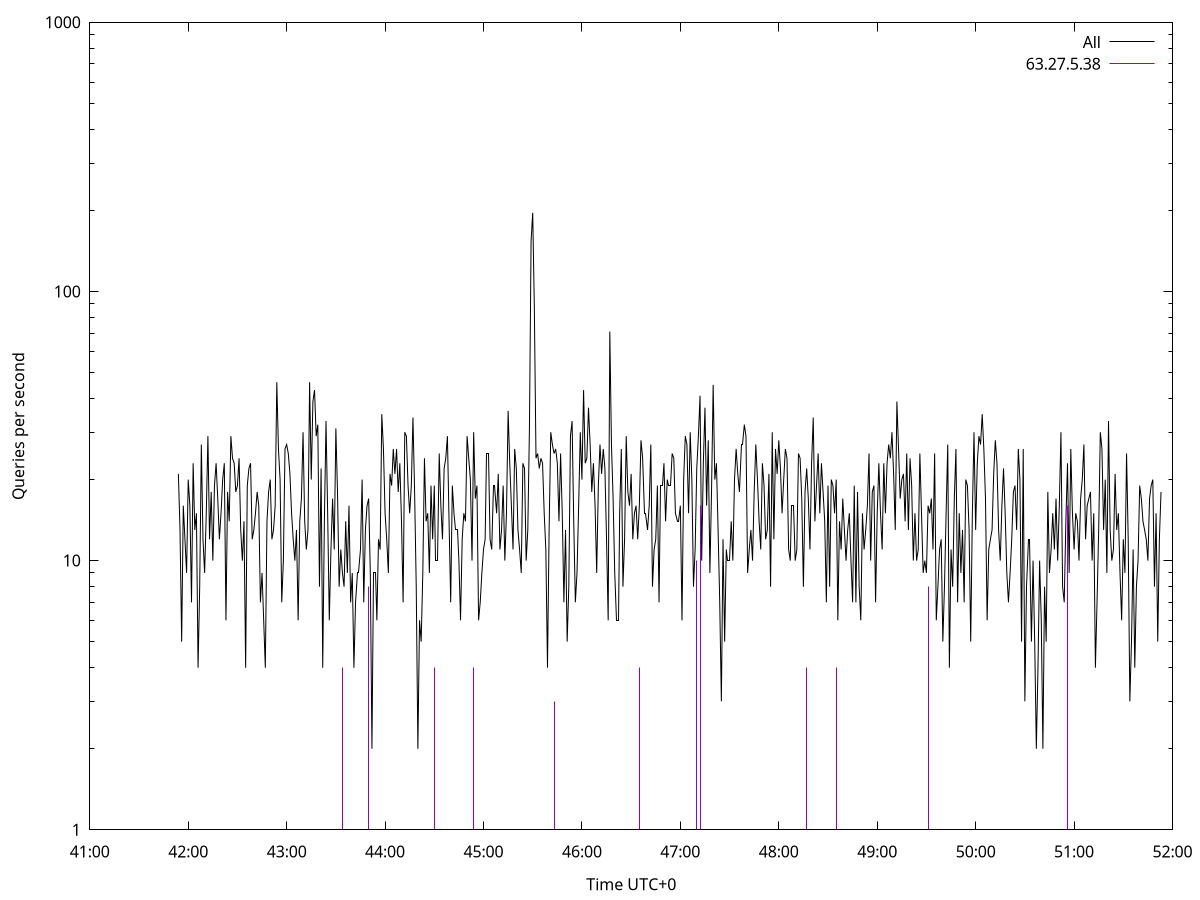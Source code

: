 set terminal pngcairo size 1024,768
set output 'Sun Jan  7 01:41:54 2024.png'
set ylabel 'Queries per second'
set xlabel 'Time UTC+0'
set xdata time
set timefmt "%s"
set log y
plot \
'-' using 1:2 linecolor 0 linetype 2 with lines title 'All', \
'-' using 1:2 linecolor 1 linetype 3 with impulses title "63.27.5.38"
1704566514 21
1704566515 13
1704566516 5
1704566517 16
1704566518 12
1704566519 9
1704566520 20
1704566521 16
1704566522 7
1704566523 23
1704566524 13
1704566525 15
1704566526 4
1704566527 8
1704566528 27
1704566529 12
1704566530 9
1704566531 15
1704566532 29
1704566533 12
1704566534 18
1704566535 10
1704566536 19
1704566537 23
1704566538 17
1704566539 12
1704566540 15
1704566541 20
1704566542 23
1704566543 6
1704566544 18
1704566545 14
1704566546 29
1704566547 24
1704566548 23
1704566549 18
1704566550 19
1704566551 24
1704566552 13
1704566553 10
1704566554 14
1704566555 4
1704566556 19
1704566557 22
1704566558 23
1704566559 12
1704566560 13
1704566561 15
1704566562 18
1704566563 16
1704566564 7
1704566565 9
1704566566 6
1704566567 4
1704566568 14
1704566569 18
1704566570 20
1704566571 12
1704566572 13
1704566573 16
1704566574 46
1704566575 26
1704566576 20
1704566577 7
1704566578 10
1704566579 26
1704566580 27
1704566581 25
1704566582 21
1704566583 15
1704566584 12
1704566585 10
1704566586 13
1704566587 6
1704566588 14
1704566589 17
1704566590 30
1704566591 14
1704566592 11
1704566593 13
1704566594 46
1704566595 20
1704566596 39
1704566597 43
1704566598 29
1704566599 32
1704566600 8
1704566601 22
1704566602 4
1704566603 14
1704566604 33
1704566605 15
1704566606 6
1704566607 11
1704566608 17
1704566609 11
1704566610 31
1704566611 18
1704566612 8
1704566613 11
1704566614 9
1704566615 8
1704566616 14
1704566617 9
1704566618 16
1704566619 7
1704566620 9
1704566621 4
1704566622 7
1704566623 9
1704566624 9
1704566625 11
1704566626 20
1704566627 7
1704566628 13
1704566629 16
1704566630 17
1704566631 9
1704566632 2
1704566633 9
1704566634 9
1704566635 6
1704566636 12
1704566637 11
1704566638 35
1704566639 26
1704566640 15
1704566641 12
1704566642 9
1704566643 21
1704566644 19
1704566645 26
1704566646 21
1704566647 26
1704566648 18
1704566649 23
1704566650 14
1704566651 7
1704566652 30
1704566653 29
1704566654 19
1704566655 15
1704566656 19
1704566657 34
1704566658 18
1704566659 8
1704566660 2
1704566661 6
1704566662 5
1704566663 9
1704566664 24
1704566665 14
1704566666 15
1704566667 9
1704566668 19
1704566669 12
1704566670 19
1704566671 10
1704566672 10
1704566673 25
1704566674 16
1704566675 12
1704566676 22
1704566677 24
1704566678 29
1704566679 14
1704566680 7
1704566681 19
1704566682 15
1704566683 13
1704566684 13
1704566685 10
1704566686 6
1704566687 12
1704566688 15
1704566689 14
1704566690 29
1704566691 24
1704566692 20
1704566693 10
1704566694 30
1704566695 17
1704566696 19
1704566697 6
1704566698 7
1704566699 9
1704566700 11
1704566701 12
1704566702 25
1704566703 25
1704566704 12
1704566705 11
1704566706 19
1704566707 19
1704566708 15
1704566709 21
1704566710 11
1704566711 13
1704566712 19
1704566713 10
1704566714 15
1704566715 36
1704566716 23
1704566717 16
1704566718 11
1704566719 26
1704566720 22
1704566721 13
1704566722 11
1704566723 9
1704566724 23
1704566725 22
1704566726 10
1704566727 13
1704566728 31
1704566729 154
1704566730 196
1704566731 86
1704566732 24
1704566733 25
1704566734 22
1704566735 24
1704566736 23
1704566737 15
1704566738 11
1704566739 4
1704566740 13
1704566741 30
1704566742 27
1704566743 25
1704566744 26
1704566745 23
1704566746 14
1704566747 25
1704566748 15
1704566749 7
1704566750 13
1704566751 5
1704566752 8
1704566753 29
1704566754 33
1704566755 14
1704566756 7
1704566757 9
1704566758 16
1704566759 30
1704566760 20
1704566761 43
1704566762 23
1704566763 24
1704566764 37
1704566765 27
1704566766 18
1704566767 23
1704566768 16
1704566769 9
1704566770 19
1704566771 27
1704566772 21
1704566773 26
1704566774 22
1704566775 12
1704566776 6
1704566777 71
1704566778 27
1704566779 17
1704566780 9
1704566781 6
1704566782 6
1704566783 15
1704566784 26
1704566785 8
1704566786 12
1704566787 29
1704566788 18
1704566789 16
1704566790 21
1704566791 12
1704566792 15
1704566793 16
1704566794 12
1704566795 16
1704566796 28
1704566797 24
1704566798 15
1704566799 15
1704566800 13
1704566801 16
1704566802 27
1704566803 8
1704566804 11
1704566805 12
1704566806 19
1704566807 7
1704566808 19
1704566809 19
1704566810 23
1704566811 14
1704566812 20
1704566813 19
1704566814 19
1704566815 25
1704566816 24
1704566817 15
1704566818 14
1704566819 14
1704566820 16
1704566821 6
1704566822 20
1704566823 29
1704566824 27
1704566825 15
1704566826 30
1704566827 20
1704566828 8
1704566829 11
1704566830 22
1704566831 29
1704566832 41
1704566833 10
1704566834 23
1704566835 37
1704566836 16
1704566837 28
1704566838 9
1704566839 18
1704566840 45
1704566841 20
1704566842 23
1704566843 13
1704566844 7
1704566845 3
1704566846 12
1704566847 5
1704566848 11
1704566849 10
1704566850 10
1704566851 14
1704566852 10
1704566853 20
1704566854 26
1704566855 21
1704566856 18
1704566857 27
1704566858 27
1704566859 32
1704566860 29
1704566861 9
1704566862 11
1704566863 13
1704566864 10
1704566865 18
1704566866 27
1704566867 20
1704566868 14
1704566869 11
1704566870 23
1704566871 19
1704566872 12
1704566873 13
1704566874 21
1704566875 8
1704566876 30
1704566877 12
1704566878 26
1704566879 21
1704566880 28
1704566881 22
1704566882 15
1704566883 20
1704566884 26
1704566885 24
1704566886 11
1704566887 10
1704566888 16
1704566889 16
1704566890 10
1704566891 11
1704566892 25
1704566893 24
1704566894 17
1704566895 8
1704566896 18
1704566897 22
1704566898 17
1704566899 11
1704566900 23
1704566901 34
1704566902 14
1704566903 19
1704566904 25
1704566905 15
1704566906 23
1704566907 18
1704566908 14
1704566909 7
1704566910 19
1704566911 8
1704566912 20
1704566913 19
1704566914 15
1704566915 20
1704566916 6
1704566917 14
1704566918 11
1704566919 17
1704566920 13
1704566921 10
1704566922 13
1704566923 15
1704566924 10
1704566925 7
1704566926 19
1704566927 7
1704566928 18
1704566929 8
1704566930 6
1704566931 15
1704566932 11
1704566933 13
1704566934 16
1704566935 25
1704566936 10
1704566937 18
1704566938 19
1704566939 7
1704566940 15
1704566941 23
1704566942 15
1704566943 11
1704566944 23
1704566945 15
1704566946 23
1704566947 27
1704566948 24
1704566949 30
1704566950 21
1704566951 13
1704566952 39
1704566953 26
1704566954 17
1704566955 20
1704566956 21
1704566957 14
1704566958 25
1704566959 13
1704566960 24
1704566961 19
1704566962 10
1704566963 15
1704566964 10
1704566965 11
1704566966 25
1704566967 15
1704566968 9
1704566969 10
1704566970 9
1704566971 16
1704566972 15
1704566973 17
1704566974 11
1704566975 25
1704566976 6
1704566977 8
1704566978 11
1704566979 12
1704566980 5
1704566981 8
1704566982 15
1704566983 27
1704566984 4
1704566985 11
1704566986 8
1704566987 17
1704566988 26
1704566989 7
1704566990 15
1704566991 9
1704566992 13
1704566993 7
1704566994 20
1704566995 19
1704566996 13
1704566997 5
1704566998 15
1704566999 30
1704567000 13
1704567001 23
1704567002 29
1704567003 27
1704567004 35
1704567005 26
1704567006 17
1704567007 6
1704567008 11
1704567009 12
1704567010 13
1704567011 21
1704567012 28
1704567013 23
1704567014 13
1704567015 10
1704567016 16
1704567017 22
1704567018 15
1704567019 9
1704567020 7
1704567021 9
1704567022 12
1704567023 18
1704567024 19
1704567025 13
1704567026 26
1704567027 20
1704567028 5
1704567029 26
1704567030 3
1704567031 8
1704567032 12
1704567033 12
1704567034 5
1704567035 10
1704567036 5
1704567037 2
1704567038 4
1704567039 10
1704567040 6
1704567041 2
1704567042 8
1704567043 5
1704567044 18
1704567045 9
1704567046 11
1704567047 15
1704567048 11
1704567049 17
1704567050 10
1704567051 16
1704567052 30
1704567053 8
1704567054 7
1704567055 14
1704567056 23
1704567057 9
1704567058 26
1704567059 15
1704567060 11
1704567061 15
1704567062 14
1704567063 10
1704567064 17
1704567065 20
1704567066 27
1704567067 12
1704567068 16
1704567069 17
1704567070 18
1704567071 10
1704567072 15
1704567073 4
1704567074 7
1704567075 13
1704567076 30
1704567077 26
1704567078 13
1704567079 20
1704567080 9
1704567081 33
1704567082 13
1704567083 10
1704567084 11
1704567085 21
1704567086 13
1704567087 15
1704567088 9
1704567089 6
1704567090 12
1704567091 9
1704567092 25
1704567093 12
1704567094 3
1704567095 5
1704567096 11
1704567097 4
1704567098 8
1704567099 10
1704567100 19
1704567101 17
1704567102 14
1704567103 13
1704567104 12
1704567105 10
1704567106 17
1704567107 19
1704567108 20
1704567109 8
1704567110 15
1704567111 5
1704567112 12
1704567113 18

e
1704566577 1
1704566614 4
1704566630 8
1704566670 4
1704566694 4
1704566742 1
1704566743 3
1704566795 4
1704566830 10
1704566832 16
1704566897 4
1704566915 4
1704566971 8
1704567056 16

e
